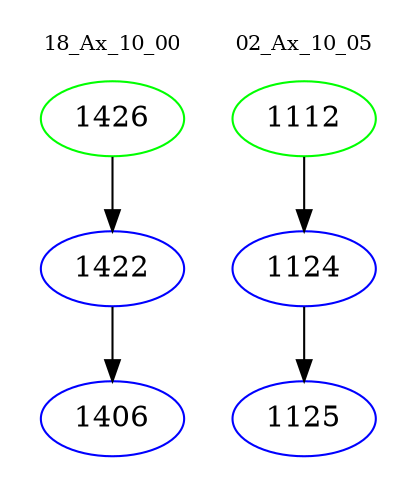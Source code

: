 digraph{
subgraph cluster_0 {
color = white
label = "18_Ax_10_00";
fontsize=10;
T0_1426 [label="1426", color="green"]
T0_1426 -> T0_1422 [color="black"]
T0_1422 [label="1422", color="blue"]
T0_1422 -> T0_1406 [color="black"]
T0_1406 [label="1406", color="blue"]
}
subgraph cluster_1 {
color = white
label = "02_Ax_10_05";
fontsize=10;
T1_1112 [label="1112", color="green"]
T1_1112 -> T1_1124 [color="black"]
T1_1124 [label="1124", color="blue"]
T1_1124 -> T1_1125 [color="black"]
T1_1125 [label="1125", color="blue"]
}
}
